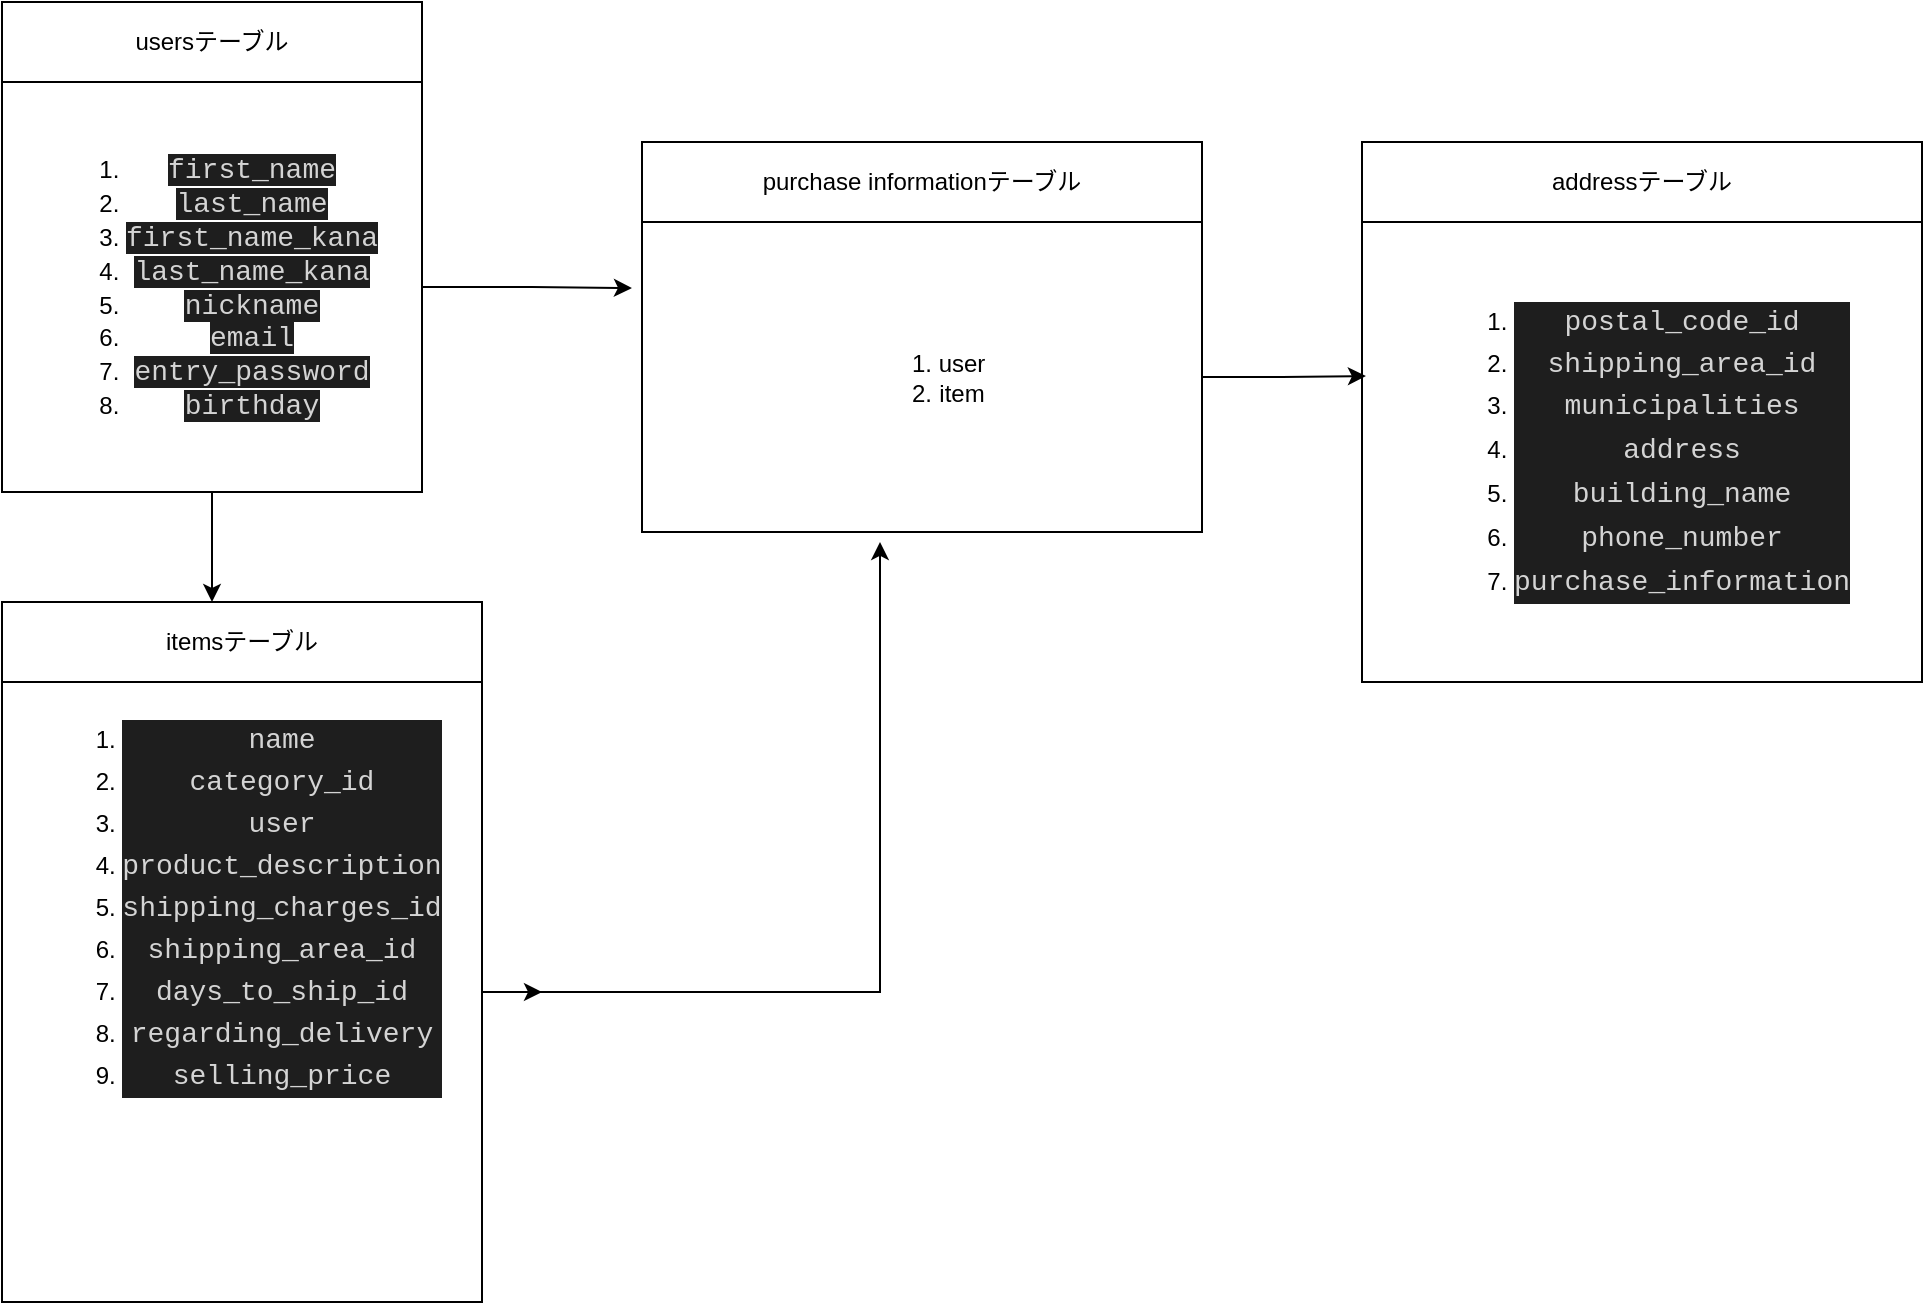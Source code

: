 <mxfile version="13.10.0" type="embed">
    <diagram id="Xzo7sDZz2Pd-KbyGA_dN" name="ページ1">
        <mxGraphModel dx="1235" dy="793" grid="1" gridSize="10" guides="1" tooltips="1" connect="1" arrows="1" fold="1" page="1" pageScale="1" pageWidth="827" pageHeight="1169" math="0" shadow="0">
            <root>
                <mxCell id="0"/>
                <mxCell id="1" parent="0"/>
                <mxCell id="64" style="edgeStyle=orthogonalEdgeStyle;rounded=0;orthogonalLoop=1;jettySize=auto;html=1;" edge="1" parent="1" source="23" target="47">
                    <mxGeometry relative="1" as="geometry"/>
                </mxCell>
                <mxCell id="23" value="usersテーブル" style="rounded=0;whiteSpace=wrap;html=1;sketch=0;" parent="1" vertex="1">
                    <mxGeometry x="80" y="100" width="210" height="40" as="geometry"/>
                </mxCell>
                <mxCell id="66" style="edgeStyle=orthogonalEdgeStyle;rounded=0;orthogonalLoop=1;jettySize=auto;html=1;" edge="1" parent="1" source="47">
                    <mxGeometry relative="1" as="geometry">
                        <mxPoint x="185" y="400" as="targetPoint"/>
                    </mxGeometry>
                </mxCell>
                <mxCell id="70" style="edgeStyle=orthogonalEdgeStyle;rounded=0;orthogonalLoop=1;jettySize=auto;html=1;entryX=-0.018;entryY=0.213;entryDx=0;entryDy=0;entryPerimeter=0;" edge="1" parent="1" source="47" target="57">
                    <mxGeometry relative="1" as="geometry"/>
                </mxCell>
                <mxCell id="47" value="&lt;ol&gt;&lt;li&gt;&lt;font color=&quot;#d4d4d4&quot; face=&quot;ricty diminished, menlo, monaco, courier new, monospace&quot;&gt;&lt;span style=&quot;font-size: 14px ; background-color: rgb(30 , 30 , 30)&quot;&gt;first_name&lt;/span&gt;&lt;/font&gt;&lt;/li&gt;&lt;li&gt;&lt;font color=&quot;#d4d4d4&quot; face=&quot;ricty diminished, menlo, monaco, courier new, monospace&quot;&gt;&lt;span style=&quot;font-size: 14px ; background-color: rgb(30 , 30 , 30)&quot;&gt;last_name&lt;/span&gt;&lt;/font&gt;&lt;/li&gt;&lt;li&gt;&lt;font color=&quot;#d4d4d4&quot; face=&quot;ricty diminished, menlo, monaco, courier new, monospace&quot;&gt;&lt;span style=&quot;font-size: 14px ; background-color: rgb(30 , 30 , 30)&quot;&gt;first_name_kana&lt;/span&gt;&lt;/font&gt;&lt;/li&gt;&lt;li&gt;&lt;font color=&quot;#d4d4d4&quot; face=&quot;ricty diminished, menlo, monaco, courier new, monospace&quot;&gt;&lt;span style=&quot;font-size: 14px ; background-color: rgb(30 , 30 , 30)&quot;&gt;last_name_kana&lt;/span&gt;&lt;/font&gt;&lt;/li&gt;&lt;li&gt;&lt;font color=&quot;#d4d4d4&quot; face=&quot;ricty diminished, menlo, monaco, courier new, monospace&quot;&gt;&lt;span style=&quot;font-size: 14px ; background-color: rgb(30 , 30 , 30)&quot;&gt;nickname&lt;/span&gt;&lt;/font&gt;&lt;/li&gt;&lt;li&gt;&lt;font color=&quot;#d4d4d4&quot; face=&quot;ricty diminished, menlo, monaco, courier new, monospace&quot;&gt;&lt;span style=&quot;font-size: 14px ; background-color: rgb(30 , 30 , 30)&quot;&gt;email&lt;/span&gt;&lt;/font&gt;&lt;/li&gt;&lt;li&gt;&lt;font color=&quot;#d4d4d4&quot; face=&quot;ricty diminished, menlo, monaco, courier new, monospace&quot;&gt;&lt;span style=&quot;font-size: 14px ; background-color: rgb(30 , 30 , 30)&quot;&gt;entry_password&lt;/span&gt;&lt;/font&gt;&lt;/li&gt;&lt;li&gt;&lt;font color=&quot;#d4d4d4&quot; face=&quot;ricty diminished, menlo, monaco, courier new, monospace&quot;&gt;&lt;span style=&quot;font-size: 14px ; background-color: rgb(30 , 30 , 30)&quot;&gt;birthday&lt;/span&gt;&lt;/font&gt;&lt;/li&gt;&lt;/ol&gt;" style="rounded=0;whiteSpace=wrap;html=1;sketch=0;" parent="1" vertex="1">
                    <mxGeometry x="80" y="140" width="210" height="205" as="geometry"/>
                </mxCell>
                <mxCell id="48" value="itemsテーブル" style="rounded=0;whiteSpace=wrap;html=1;sketch=0;" parent="1" vertex="1">
                    <mxGeometry x="80" y="400" width="240" height="40" as="geometry"/>
                </mxCell>
                <mxCell id="71" style="edgeStyle=orthogonalEdgeStyle;rounded=0;orthogonalLoop=1;jettySize=auto;html=1;" edge="1" parent="1" source="49">
                    <mxGeometry relative="1" as="geometry">
                        <mxPoint x="350" y="595" as="targetPoint"/>
                    </mxGeometry>
                </mxCell>
                <mxCell id="72" style="edgeStyle=orthogonalEdgeStyle;rounded=0;orthogonalLoop=1;jettySize=auto;html=1;entryX=0.425;entryY=1.032;entryDx=0;entryDy=0;entryPerimeter=0;" edge="1" parent="1" source="49" target="57">
                    <mxGeometry relative="1" as="geometry">
                        <mxPoint x="530" y="595" as="targetPoint"/>
                    </mxGeometry>
                </mxCell>
                <mxCell id="49" value="&lt;ol&gt;&lt;li&gt;&lt;div style=&quot;color: rgb(212 , 212 , 212) ; background-color: rgb(30 , 30 , 30) ; font-family: &amp;#34;ricty diminished&amp;#34; , &amp;#34;menlo&amp;#34; , &amp;#34;monaco&amp;#34; , &amp;#34;courier new&amp;#34; , monospace ; font-size: 14px ; line-height: 21px&quot;&gt;name&lt;/div&gt;&lt;/li&gt;&lt;li&gt;&lt;div style=&quot;color: rgb(212 , 212 , 212) ; background-color: rgb(30 , 30 , 30) ; font-family: &amp;#34;ricty diminished&amp;#34; , &amp;#34;menlo&amp;#34; , &amp;#34;monaco&amp;#34; , &amp;#34;courier new&amp;#34; , monospace ; font-size: 14px ; line-height: 21px&quot;&gt;category_id&lt;/div&gt;&lt;/li&gt;&lt;li&gt;&lt;div style=&quot;color: rgb(212 , 212 , 212) ; background-color: rgb(30 , 30 , 30) ; font-family: &amp;#34;ricty diminished&amp;#34; , &amp;#34;menlo&amp;#34; , &amp;#34;monaco&amp;#34; , &amp;#34;courier new&amp;#34; , monospace ; font-size: 14px ; line-height: 21px&quot;&gt;user&lt;/div&gt;&lt;/li&gt;&lt;li&gt;&lt;div style=&quot;color: rgb(212 , 212 , 212) ; background-color: rgb(30 , 30 , 30) ; font-family: &amp;#34;ricty diminished&amp;#34; , &amp;#34;menlo&amp;#34; , &amp;#34;monaco&amp;#34; , &amp;#34;courier new&amp;#34; , monospace ; font-size: 14px ; line-height: 21px&quot;&gt;&lt;div style=&quot;font-family: &amp;#34;ricty diminished&amp;#34; , &amp;#34;menlo&amp;#34; , &amp;#34;monaco&amp;#34; , &amp;#34;courier new&amp;#34; , monospace ; line-height: 21px&quot;&gt;product_description &lt;/div&gt;&lt;/div&gt;&lt;/li&gt;&lt;li&gt;&lt;div style=&quot;font-family: &amp;#34;ricty diminished&amp;#34; , &amp;#34;menlo&amp;#34; , &amp;#34;monaco&amp;#34; , &amp;#34;courier new&amp;#34; , monospace ; line-height: 21px&quot;&gt;&lt;div style=&quot;color: rgb(212 , 212 , 212) ; background-color: rgb(30 , 30 , 30) ; font-size: 14px ; line-height: 21px&quot;&gt;shipping_charges_id &lt;/div&gt;&lt;/div&gt;&lt;/li&gt;&lt;li&gt;&lt;div style=&quot;color: rgb(212 , 212 , 212) ; background-color: rgb(30 , 30 , 30) ; font-size: 14px ; line-height: 21px&quot;&gt;&lt;div style=&quot;font-family: &amp;#34;ricty diminished&amp;#34; , &amp;#34;menlo&amp;#34; , &amp;#34;monaco&amp;#34; , &amp;#34;courier new&amp;#34; , monospace ; line-height: 21px&quot;&gt;shipping_area_id&lt;/div&gt;&lt;/div&gt;&lt;/li&gt;&lt;li&gt;&lt;div style=&quot;font-family: &amp;#34;ricty diminished&amp;#34; , &amp;#34;menlo&amp;#34; , &amp;#34;monaco&amp;#34; , &amp;#34;courier new&amp;#34; , monospace ; line-height: 21px&quot;&gt;&lt;div style=&quot;color: rgb(212 , 212 , 212) ; background-color: rgb(30 , 30 , 30) ; font-size: 14px ; line-height: 21px&quot;&gt;days_to_ship_id&lt;/div&gt;&lt;/div&gt;&lt;/li&gt;&lt;li&gt;&lt;div style=&quot;color: rgb(212 , 212 , 212) ; background-color: rgb(30 , 30 , 30) ; font-size: 14px ; line-height: 21px&quot;&gt;&lt;div style=&quot;font-family: &amp;#34;ricty diminished&amp;#34; , &amp;#34;menlo&amp;#34; , &amp;#34;monaco&amp;#34; , &amp;#34;courier new&amp;#34; , monospace ; line-height: 21px&quot;&gt;regarding_delivery&lt;/div&gt;&lt;/div&gt;&lt;/li&gt;&lt;li&gt;&lt;div style=&quot;font-family: &amp;#34;ricty diminished&amp;#34; , &amp;#34;menlo&amp;#34; , &amp;#34;monaco&amp;#34; , &amp;#34;courier new&amp;#34; , monospace ; line-height: 21px&quot;&gt;&lt;div style=&quot;color: rgb(212 , 212 , 212) ; background-color: rgb(30 , 30 , 30) ; font-size: 14px ; line-height: 21px&quot;&gt;selling_price&lt;/div&gt;&lt;/div&gt;&lt;/li&gt;&lt;/ol&gt;" style="rounded=0;whiteSpace=wrap;html=1;sketch=0;align=center;verticalAlign=top;" parent="1" vertex="1">
                    <mxGeometry x="80" y="440" width="240" height="310" as="geometry"/>
                </mxCell>
                <mxCell id="51" value="&lt;ol&gt;&lt;li&gt;&lt;div style=&quot;color: rgb(212 , 212 , 212) ; background-color: rgb(30 , 30 , 30) ; font-family: &amp;#34;ricty diminished&amp;#34; , &amp;#34;menlo&amp;#34; , &amp;#34;monaco&amp;#34; , &amp;#34;courier new&amp;#34; , monospace ; font-size: 14px ; line-height: 21px&quot;&gt;postal_code_id&lt;/div&gt;&lt;/li&gt;&lt;li&gt;&lt;div style=&quot;color: rgb(212 , 212 , 212) ; background-color: rgb(30 , 30 , 30) ; font-family: &amp;#34;ricty diminished&amp;#34; , &amp;#34;menlo&amp;#34; , &amp;#34;monaco&amp;#34; , &amp;#34;courier new&amp;#34; , monospace ; font-size: 14px ; line-height: 21px&quot;&gt;&lt;div style=&quot;font-family: &amp;#34;ricty diminished&amp;#34; , &amp;#34;menlo&amp;#34; , &amp;#34;monaco&amp;#34; , &amp;#34;courier new&amp;#34; , monospace ; line-height: 21px&quot;&gt;shipping_area_id&lt;/div&gt;&lt;/div&gt;&lt;/li&gt;&lt;li&gt;&lt;div style=&quot;background-color: rgb(30 , 30 , 30) ; line-height: 21px&quot;&gt;&lt;font color=&quot;#d4d4d4&quot; face=&quot;ricty diminished, menlo, monaco, courier new, monospace&quot;&gt;&lt;span style=&quot;font-size: 14px&quot;&gt;municipalities&lt;/span&gt;&lt;/font&gt;&lt;br&gt;&lt;/div&gt;&lt;/li&gt;&lt;li&gt;&lt;div style=&quot;background-color: rgb(30 , 30 , 30) ; line-height: 21px&quot;&gt;&lt;font color=&quot;#d4d4d4&quot; face=&quot;ricty diminished, menlo, monaco, courier new, monospace&quot;&gt;&lt;span style=&quot;font-size: 14px&quot;&gt;address&lt;/span&gt;&lt;br&gt;&lt;/font&gt;&lt;/div&gt;&lt;/li&gt;&lt;li&gt;&lt;div style=&quot;background-color: rgb(30 , 30 , 30) ; line-height: 21px&quot;&gt;&lt;font color=&quot;#d4d4d4&quot; face=&quot;ricty diminished, menlo, monaco, courier new, monospace&quot;&gt;&lt;span style=&quot;font-size: 14px&quot;&gt;building_name&lt;/span&gt;&lt;br&gt;&lt;/font&gt;&lt;/div&gt;&lt;/li&gt;&lt;li&gt;&lt;div style=&quot;background-color: rgb(30 , 30 , 30) ; line-height: 21px&quot;&gt;&lt;font color=&quot;#d4d4d4&quot; face=&quot;ricty diminished, menlo, monaco, courier new, monospace&quot;&gt;&lt;span style=&quot;font-size: 14px&quot;&gt;phone_number&lt;/span&gt;&lt;br&gt;&lt;/font&gt;&lt;/div&gt;&lt;/li&gt;&lt;li&gt;&lt;div style=&quot;background-color: rgb(30 , 30 , 30) ; line-height: 21px&quot;&gt;&lt;font color=&quot;#d4d4d4&quot; face=&quot;ricty diminished, menlo, monaco, courier new, monospace&quot;&gt;&lt;span style=&quot;font-size: 14px&quot;&gt;&lt;div style=&quot;font-family: &amp;#34;ricty diminished&amp;#34; , &amp;#34;menlo&amp;#34; , &amp;#34;monaco&amp;#34; , &amp;#34;courier new&amp;#34; , monospace ; line-height: 21px&quot;&gt;purchase_information &lt;/div&gt;&lt;/span&gt;&lt;/font&gt;&lt;/div&gt;&lt;/li&gt;&lt;/ol&gt;" style="rounded=0;whiteSpace=wrap;html=1;sketch=0;align=center;labelPosition=center;verticalLabelPosition=middle;verticalAlign=middle;" parent="1" vertex="1">
                    <mxGeometry x="760" y="210" width="280" height="230" as="geometry"/>
                </mxCell>
                <mxCell id="52" value="addressテーブル" style="whiteSpace=wrap;html=1;rounded=0;sketch=0;align=center;" parent="1" vertex="1">
                    <mxGeometry x="760" y="170" width="280" height="40" as="geometry"/>
                </mxCell>
                <mxCell id="56" value="purchase informationテーブル" style="whiteSpace=wrap;html=1;" vertex="1" parent="1">
                    <mxGeometry x="400" y="170" width="280" height="40" as="geometry"/>
                </mxCell>
                <mxCell id="69" style="edgeStyle=orthogonalEdgeStyle;rounded=0;orthogonalLoop=1;jettySize=auto;html=1;entryX=0.007;entryY=0.335;entryDx=0;entryDy=0;entryPerimeter=0;" edge="1" parent="1" source="57" target="51">
                    <mxGeometry relative="1" as="geometry"/>
                </mxCell>
                <mxCell id="57" value="&lt;ol&gt;&lt;li&gt;user&lt;/li&gt;&lt;li&gt;item&lt;/li&gt;&lt;/ol&gt;" style="whiteSpace=wrap;html=1;" vertex="1" parent="1">
                    <mxGeometry x="400" y="210" width="280" height="155" as="geometry"/>
                </mxCell>
            </root>
        </mxGraphModel>
    </diagram>
</mxfile>